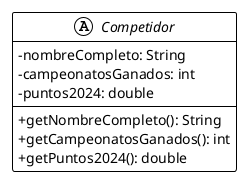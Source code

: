 @startuml
!theme plain
skinparam classAttributeIconSize 0

abstract class Competidor {
  -nombreCompleto: String
  -campeonatosGanados: int
  -puntos2024: double
  --
  +getNombreCompleto(): String
  +getCampeonatosGanados(): int
  +getPuntos2024(): double
}

@enduml